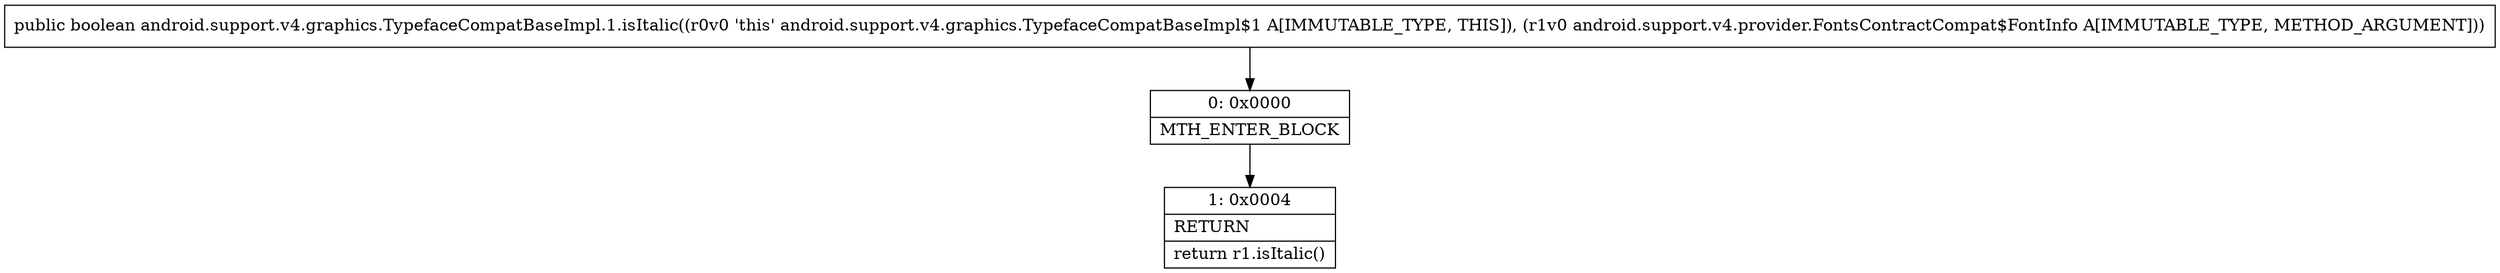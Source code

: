 digraph "CFG forandroid.support.v4.graphics.TypefaceCompatBaseImpl.1.isItalic(Landroid\/support\/v4\/provider\/FontsContractCompat$FontInfo;)Z" {
Node_0 [shape=record,label="{0\:\ 0x0000|MTH_ENTER_BLOCK\l}"];
Node_1 [shape=record,label="{1\:\ 0x0004|RETURN\l|return r1.isItalic()\l}"];
MethodNode[shape=record,label="{public boolean android.support.v4.graphics.TypefaceCompatBaseImpl.1.isItalic((r0v0 'this' android.support.v4.graphics.TypefaceCompatBaseImpl$1 A[IMMUTABLE_TYPE, THIS]), (r1v0 android.support.v4.provider.FontsContractCompat$FontInfo A[IMMUTABLE_TYPE, METHOD_ARGUMENT])) }"];
MethodNode -> Node_0;
Node_0 -> Node_1;
}

